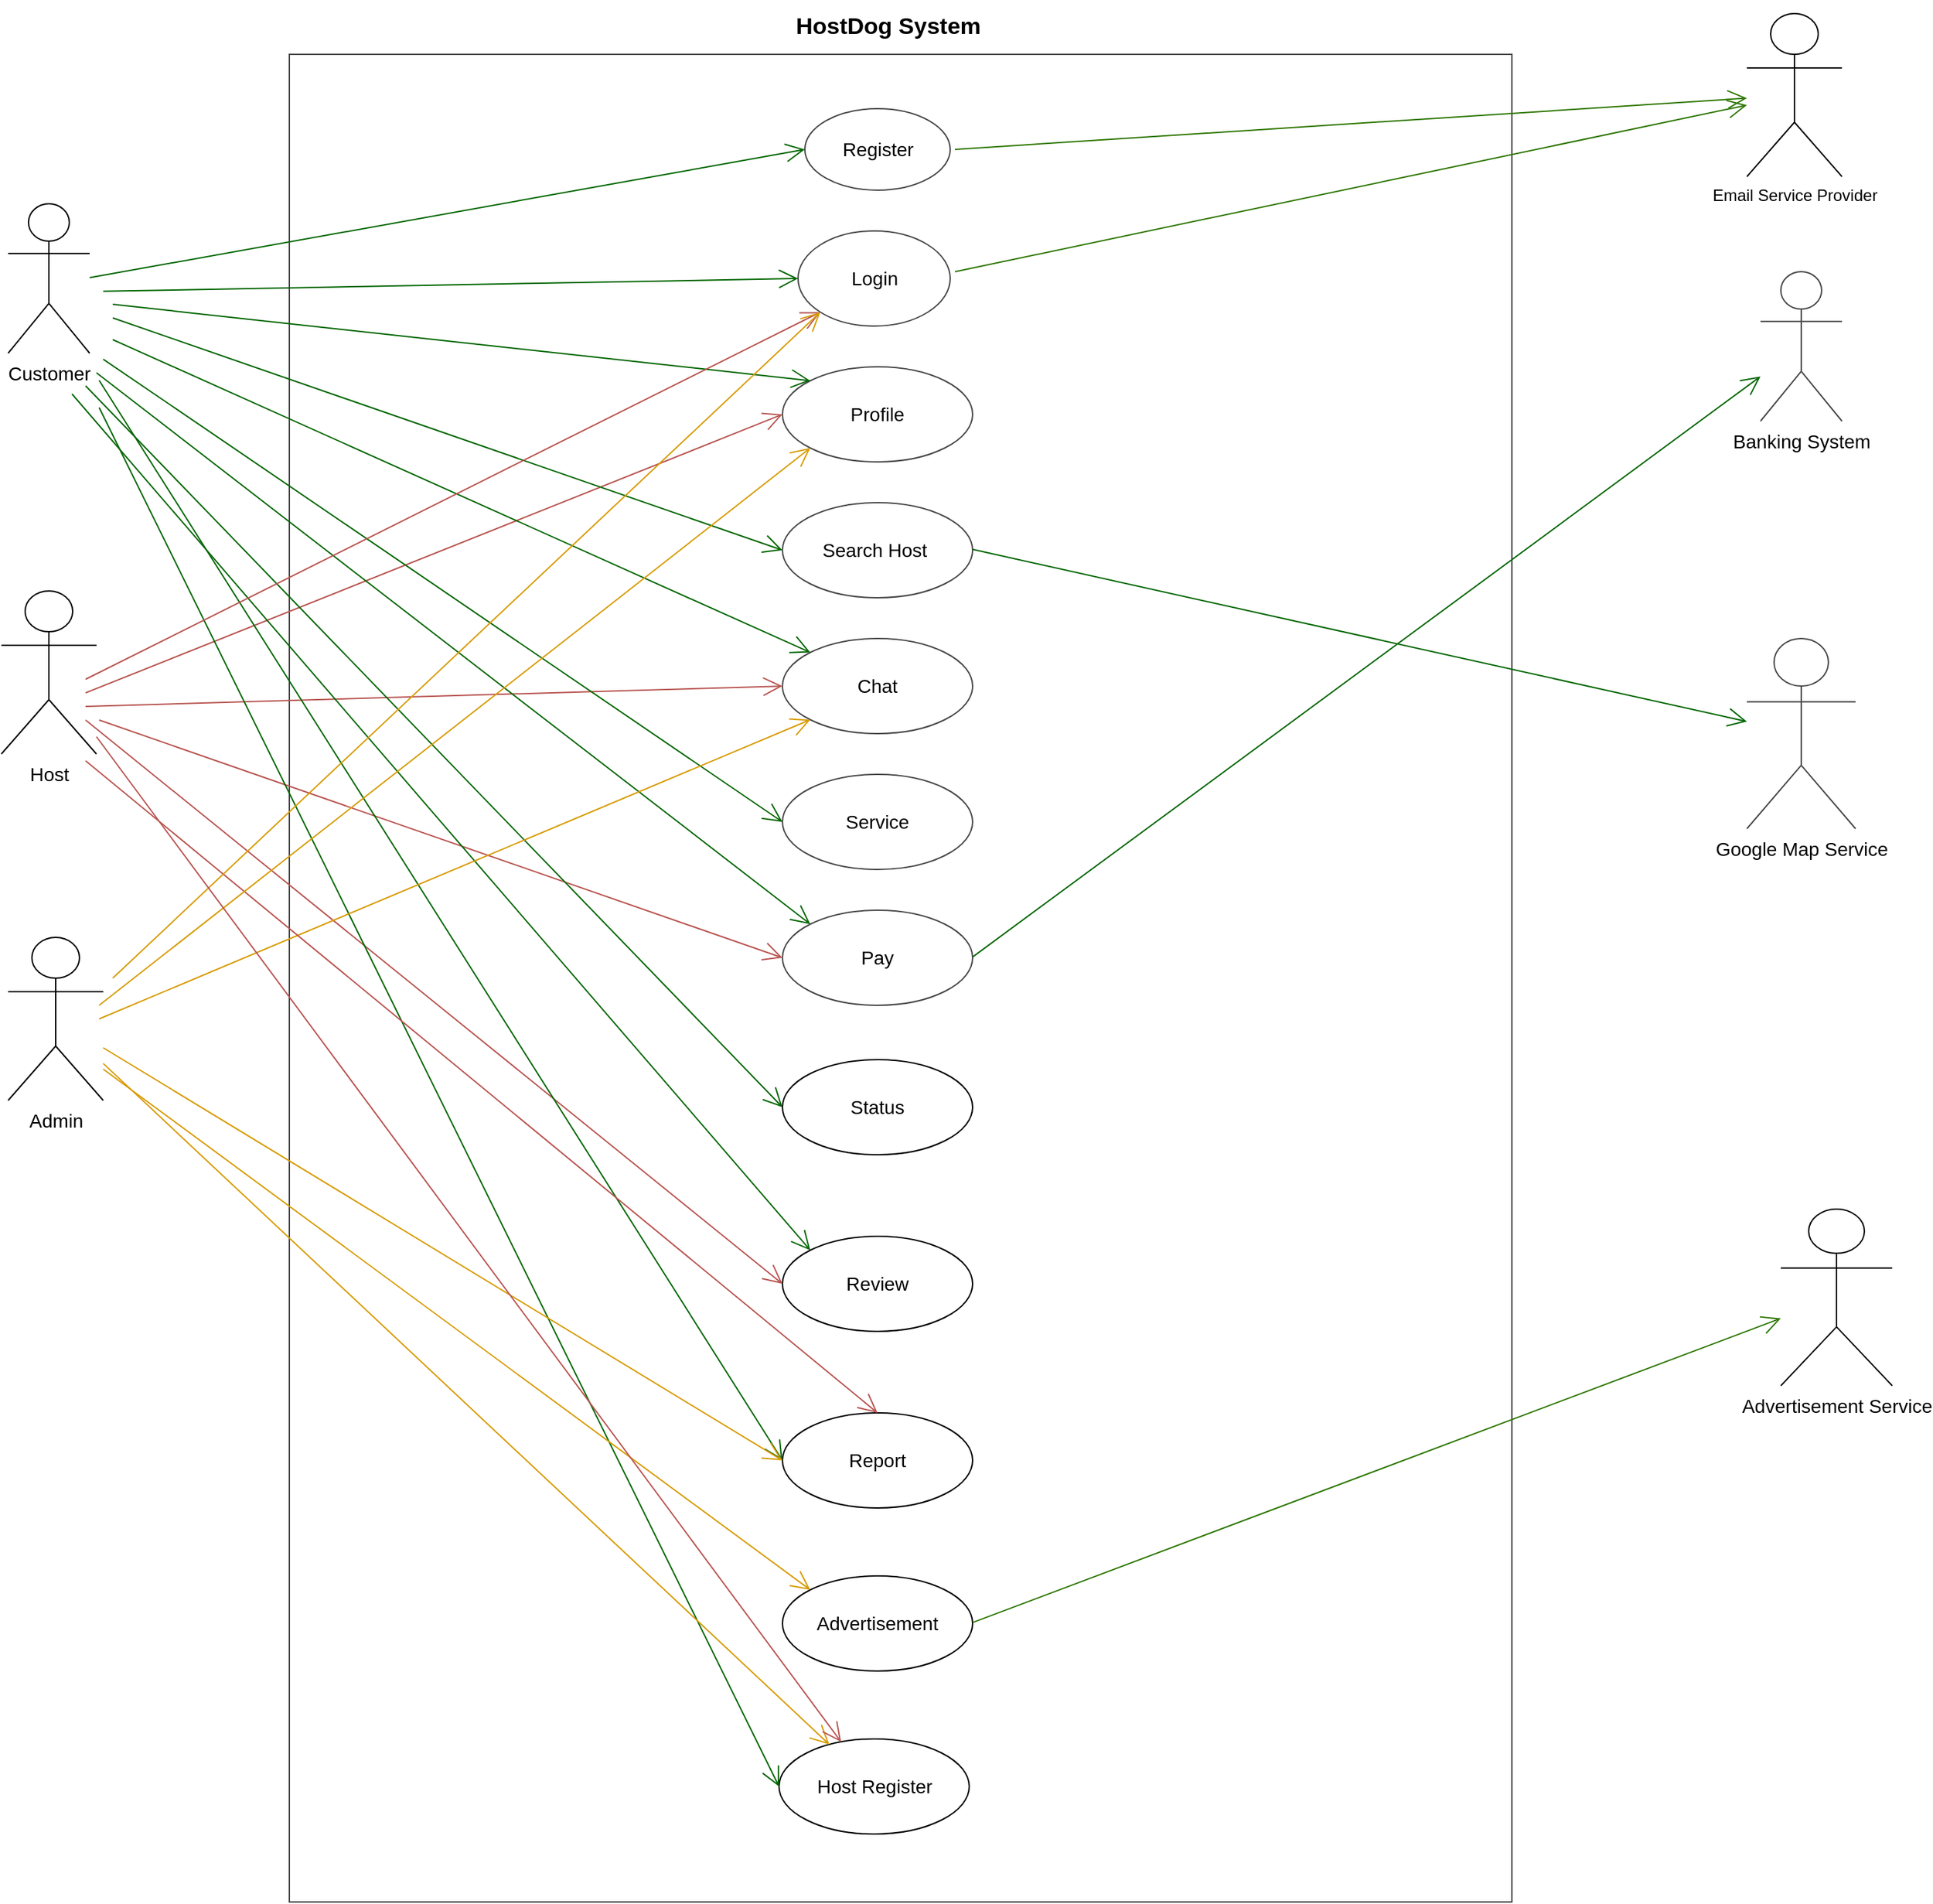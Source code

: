 <mxfile version="14.4.8" type="github" pages="2">
  <diagram id="Mexyh-QVfdH1IOvwsXVK" name="UseCaseDiagram">
    <mxGraphModel dx="2595" dy="1450" grid="1" gridSize="10" guides="1" tooltips="1" connect="1" arrows="1" fold="1" page="1" pageScale="1" pageWidth="2336" pageHeight="1654" math="0" shadow="0">
      <root>
        <mxCell id="0" />
        <mxCell id="1" parent="0" />
        <mxCell id="7seke5HGJvDBwEhgYmq8-2" value="" style="whiteSpace=wrap;html=1;strokeColor=#474747;fontSize=14;" parent="1" vertex="1">
          <mxGeometry x="700" y="80" width="900" height="1360" as="geometry" />
        </mxCell>
        <mxCell id="7seke5HGJvDBwEhgYmq8-4" value="&lt;font style=&quot;font-size: 14px;&quot;&gt;Banking System&lt;/font&gt;" style="shape=umlActor;verticalLabelPosition=bottom;verticalAlign=top;html=1;strokeColor=#474747;fontSize=14;" parent="1" vertex="1">
          <mxGeometry x="1783" y="240" width="60" height="110" as="geometry" />
        </mxCell>
        <mxCell id="7seke5HGJvDBwEhgYmq8-5" value="&lt;font style=&quot;font-size: 14px;&quot;&gt;Pay&lt;/font&gt;" style="ellipse;whiteSpace=wrap;html=1;strokeColor=#474747;fontSize=14;" parent="1" vertex="1">
          <mxGeometry x="1063" y="710" width="140" height="70" as="geometry" />
        </mxCell>
        <mxCell id="7seke5HGJvDBwEhgYmq8-10" value="&lt;font style=&quot;font-size: 14px;&quot;&gt;Register&lt;/font&gt;" style="ellipse;whiteSpace=wrap;html=1;strokeColor=#474747;fontSize=14;" vertex="1" parent="1">
          <mxGeometry x="1079.5" y="120" width="107" height="60" as="geometry" />
        </mxCell>
        <mxCell id="7seke5HGJvDBwEhgYmq8-11" value="&lt;font style=&quot;font-size: 14px;&quot;&gt;Login&lt;/font&gt;" style="ellipse;whiteSpace=wrap;html=1;strokeColor=#474747;fontSize=14;" vertex="1" parent="1">
          <mxGeometry x="1074.5" y="210" width="112" height="70" as="geometry" />
        </mxCell>
        <mxCell id="7seke5HGJvDBwEhgYmq8-12" value="Search Host&amp;nbsp;" style="ellipse;whiteSpace=wrap;html=1;strokeColor=#474747;fontSize=14;" vertex="1" parent="1">
          <mxGeometry x="1063" y="410" width="140" height="70" as="geometry" />
        </mxCell>
        <mxCell id="7seke5HGJvDBwEhgYmq8-13" value="Service" style="ellipse;whiteSpace=wrap;html=1;strokeColor=#474747;fontSize=14;" vertex="1" parent="1">
          <mxGeometry x="1063" y="610" width="140" height="70" as="geometry" />
        </mxCell>
        <mxCell id="7seke5HGJvDBwEhgYmq8-14" value="Chat" style="ellipse;whiteSpace=wrap;html=1;strokeColor=#474747;fontSize=14;" vertex="1" parent="1">
          <mxGeometry x="1063" y="510" width="140" height="70" as="geometry" />
        </mxCell>
        <mxCell id="7seke5HGJvDBwEhgYmq8-15" value="Profile" style="ellipse;whiteSpace=wrap;html=1;strokeColor=#474747;fontSize=14;" vertex="1" parent="1">
          <mxGeometry x="1063" y="310" width="140" height="70" as="geometry" />
        </mxCell>
        <mxCell id="7seke5HGJvDBwEhgYmq8-16" value="&lt;font style=&quot;font-size: 14px;&quot;&gt;Google Map Service&lt;/font&gt;" style="shape=umlActor;verticalLabelPosition=bottom;verticalAlign=top;html=1;strokeColor=#474747;fontSize=14;" vertex="1" parent="1">
          <mxGeometry x="1773" y="510" width="80" height="140" as="geometry" />
        </mxCell>
        <mxCell id="jK9EU0Y0JL07u-Nn-iWM-1" value="Status" style="ellipse;whiteSpace=wrap;html=1;fontSize=14;" vertex="1" parent="1">
          <mxGeometry x="1063" y="820" width="140" height="70" as="geometry" />
        </mxCell>
        <mxCell id="jK9EU0Y0JL07u-Nn-iWM-4" value="Review" style="ellipse;whiteSpace=wrap;html=1;fontSize=14;" vertex="1" parent="1">
          <mxGeometry x="1063" y="950" width="140" height="70" as="geometry" />
        </mxCell>
        <mxCell id="jK9EU0Y0JL07u-Nn-iWM-5" value="Report" style="ellipse;whiteSpace=wrap;html=1;fontSize=14;" vertex="1" parent="1">
          <mxGeometry x="1063" y="1080" width="140" height="70" as="geometry" />
        </mxCell>
        <mxCell id="jK9EU0Y0JL07u-Nn-iWM-6" value="Advertisement" style="ellipse;whiteSpace=wrap;html=1;fontSize=14;" vertex="1" parent="1">
          <mxGeometry x="1063" y="1200" width="140" height="70" as="geometry" />
        </mxCell>
        <mxCell id="jK9EU0Y0JL07u-Nn-iWM-7" value="Host Register" style="ellipse;whiteSpace=wrap;html=1;fontSize=14;" vertex="1" parent="1">
          <mxGeometry x="1060.5" y="1320" width="140" height="70" as="geometry" />
        </mxCell>
        <mxCell id="jK9EU0Y0JL07u-Nn-iWM-9" value="&lt;font style=&quot;font-size: 14px;&quot;&gt;Customer&lt;/font&gt;" style="shape=umlActor;verticalLabelPosition=bottom;verticalAlign=top;html=1;fontSize=14;" vertex="1" parent="1">
          <mxGeometry x="493" y="190" width="60" height="110" as="geometry" />
        </mxCell>
        <mxCell id="jK9EU0Y0JL07u-Nn-iWM-10" value="Host" style="shape=umlActor;verticalLabelPosition=bottom;verticalAlign=top;html=1;fontSize=14;" vertex="1" parent="1">
          <mxGeometry x="488" y="475" width="70" height="120" as="geometry" />
        </mxCell>
        <mxCell id="jK9EU0Y0JL07u-Nn-iWM-11" value="Admin" style="shape=umlActor;verticalLabelPosition=bottom;verticalAlign=top;html=1;fontSize=14;" vertex="1" parent="1">
          <mxGeometry x="493" y="730" width="70" height="120" as="geometry" />
        </mxCell>
        <mxCell id="jK9EU0Y0JL07u-Nn-iWM-15" value="" style="endArrow=open;endFill=1;endSize=12;html=1;fontSize=14;entryX=0;entryY=0.5;entryDx=0;entryDy=0;strokeColor=#006600;" edge="1" parent="1" target="7seke5HGJvDBwEhgYmq8-10">
          <mxGeometry width="160" relative="1" as="geometry">
            <mxPoint x="553" y="244.41" as="sourcePoint" />
            <mxPoint x="713" y="244.41" as="targetPoint" />
          </mxGeometry>
        </mxCell>
        <mxCell id="0R_Olsu7EFZOtXzp0MoQ-6" value="" style="endArrow=open;endFill=1;endSize=12;html=1;entryX=0;entryY=0.5;entryDx=0;entryDy=0;fillColor=#f8cecc;strokeColor=#b85450;" edge="1" parent="1" target="7seke5HGJvDBwEhgYmq8-15">
          <mxGeometry width="160" relative="1" as="geometry">
            <mxPoint x="550" y="550" as="sourcePoint" />
            <mxPoint x="628" y="560" as="targetPoint" />
          </mxGeometry>
        </mxCell>
        <mxCell id="jK9EU0Y0JL07u-Nn-iWM-16" value="" style="endArrow=open;endFill=1;endSize=12;html=1;fontSize=14;entryX=0;entryY=0.5;entryDx=0;entryDy=0;strokeColor=#006600;" edge="1" parent="1" target="7seke5HGJvDBwEhgYmq8-11">
          <mxGeometry width="160" relative="1" as="geometry">
            <mxPoint x="563" y="254.41" as="sourcePoint" />
            <mxPoint x="1089.5" y="160" as="targetPoint" />
          </mxGeometry>
        </mxCell>
        <mxCell id="0R_Olsu7EFZOtXzp0MoQ-7" value="" style="endArrow=open;endFill=1;endSize=12;html=1;entryX=0;entryY=0.5;entryDx=0;entryDy=0;fillColor=#f8cecc;strokeColor=#b85450;" edge="1" parent="1" target="7seke5HGJvDBwEhgYmq8-14">
          <mxGeometry width="160" relative="1" as="geometry">
            <mxPoint x="550" y="560" as="sourcePoint" />
            <mxPoint x="710" y="560" as="targetPoint" />
          </mxGeometry>
        </mxCell>
        <mxCell id="jK9EU0Y0JL07u-Nn-iWM-17" value="" style="endArrow=open;endFill=1;endSize=12;html=1;fontSize=14;entryX=0;entryY=0;entryDx=0;entryDy=0;strokeColor=#006600;" edge="1" parent="1" target="7seke5HGJvDBwEhgYmq8-15">
          <mxGeometry width="160" relative="1" as="geometry">
            <mxPoint x="570" y="264" as="sourcePoint" />
            <mxPoint x="1099.5" y="170" as="targetPoint" />
          </mxGeometry>
        </mxCell>
        <mxCell id="jK9EU0Y0JL07u-Nn-iWM-18" value="" style="endArrow=open;endFill=1;endSize=12;html=1;fontSize=14;entryX=0;entryY=0.5;entryDx=0;entryDy=0;strokeColor=#006600;" edge="1" parent="1" target="7seke5HGJvDBwEhgYmq8-12">
          <mxGeometry width="160" relative="1" as="geometry">
            <mxPoint x="570" y="274" as="sourcePoint" />
            <mxPoint x="1109.5" y="180" as="targetPoint" />
          </mxGeometry>
        </mxCell>
        <mxCell id="jK9EU0Y0JL07u-Nn-iWM-19" value="" style="endArrow=open;endFill=1;endSize=12;html=1;fontSize=14;entryX=0;entryY=0;entryDx=0;entryDy=0;strokeColor=#006600;" edge="1" parent="1" target="7seke5HGJvDBwEhgYmq8-14">
          <mxGeometry width="160" relative="1" as="geometry">
            <mxPoint x="570" y="290" as="sourcePoint" />
            <mxPoint x="1119.5" y="190" as="targetPoint" />
          </mxGeometry>
        </mxCell>
        <mxCell id="jK9EU0Y0JL07u-Nn-iWM-20" value="" style="endArrow=open;endFill=1;endSize=12;html=1;fontSize=14;entryX=0;entryY=0.5;entryDx=0;entryDy=0;strokeColor=#006600;" edge="1" parent="1" target="7seke5HGJvDBwEhgYmq8-13">
          <mxGeometry width="160" relative="1" as="geometry">
            <mxPoint x="563" y="304.41" as="sourcePoint" />
            <mxPoint x="1089.5" y="210" as="targetPoint" />
          </mxGeometry>
        </mxCell>
        <mxCell id="0R_Olsu7EFZOtXzp0MoQ-8" value="" style="endArrow=open;endFill=1;endSize=12;html=1;entryX=0;entryY=0.5;entryDx=0;entryDy=0;fillColor=#f8cecc;strokeColor=#b85450;" edge="1" parent="1" target="jK9EU0Y0JL07u-Nn-iWM-4">
          <mxGeometry width="160" relative="1" as="geometry">
            <mxPoint x="550" y="570" as="sourcePoint" />
            <mxPoint x="710" y="570" as="targetPoint" />
          </mxGeometry>
        </mxCell>
        <mxCell id="0R_Olsu7EFZOtXzp0MoQ-9" value="" style="endArrow=open;endFill=1;endSize=12;html=1;entryX=0;entryY=0.5;entryDx=0;entryDy=0;fillColor=#f8cecc;strokeColor=#b85450;" edge="1" parent="1" target="7seke5HGJvDBwEhgYmq8-5">
          <mxGeometry width="160" relative="1" as="geometry">
            <mxPoint x="560" y="570" as="sourcePoint" />
            <mxPoint x="720" y="570" as="targetPoint" />
          </mxGeometry>
        </mxCell>
        <mxCell id="jK9EU0Y0JL07u-Nn-iWM-21" value="" style="endArrow=open;endFill=1;endSize=12;html=1;fontSize=14;entryX=0;entryY=0;entryDx=0;entryDy=0;strokeColor=#006600;" edge="1" parent="1" target="7seke5HGJvDBwEhgYmq8-5">
          <mxGeometry width="160" relative="1" as="geometry">
            <mxPoint x="558" y="314.41" as="sourcePoint" />
            <mxPoint x="1084.5" y="220" as="targetPoint" />
          </mxGeometry>
        </mxCell>
        <mxCell id="jK9EU0Y0JL07u-Nn-iWM-22" value="" style="endArrow=open;endFill=1;endSize=12;html=1;fontSize=14;entryX=0;entryY=0.5;entryDx=0;entryDy=0;strokeColor=#006600;" edge="1" parent="1" target="jK9EU0Y0JL07u-Nn-iWM-1">
          <mxGeometry width="160" relative="1" as="geometry">
            <mxPoint x="550" y="324" as="sourcePoint" />
            <mxPoint x="1073" y="755.0" as="targetPoint" />
          </mxGeometry>
        </mxCell>
        <mxCell id="jK9EU0Y0JL07u-Nn-iWM-23" value="" style="endArrow=open;endFill=1;endSize=12;html=1;fontSize=14;entryX=0;entryY=0;entryDx=0;entryDy=0;strokeColor=#006600;" edge="1" parent="1" target="jK9EU0Y0JL07u-Nn-iWM-4">
          <mxGeometry width="160" relative="1" as="geometry">
            <mxPoint x="540" y="330" as="sourcePoint" />
            <mxPoint x="1073" y="865.0" as="targetPoint" />
          </mxGeometry>
        </mxCell>
        <mxCell id="jK9EU0Y0JL07u-Nn-iWM-24" value="" style="endArrow=open;endFill=1;endSize=12;html=1;fontSize=14;entryX=0;entryY=0.5;entryDx=0;entryDy=0;strokeColor=#006600;" edge="1" parent="1" target="jK9EU0Y0JL07u-Nn-iWM-5">
          <mxGeometry width="160" relative="1" as="geometry">
            <mxPoint x="560" y="320" as="sourcePoint" />
            <mxPoint x="1083" y="875.0" as="targetPoint" />
          </mxGeometry>
        </mxCell>
        <mxCell id="jK9EU0Y0JL07u-Nn-iWM-26" value="" style="endArrow=open;endFill=1;endSize=12;html=1;fontSize=14;entryX=0;entryY=0.5;entryDx=0;entryDy=0;strokeColor=#006600;" edge="1" parent="1" target="jK9EU0Y0JL07u-Nn-iWM-7">
          <mxGeometry width="160" relative="1" as="geometry">
            <mxPoint x="560" y="340" as="sourcePoint" />
            <mxPoint x="1103" y="895.0" as="targetPoint" />
          </mxGeometry>
        </mxCell>
        <mxCell id="PkpVMLmQylYjBKygu8ZR-4" value="" style="endArrow=open;endFill=1;endSize=12;html=1;fontSize=14;fillColor=#ffe6cc;strokeColor=#d79b00;" edge="1" parent="1" source="jK9EU0Y0JL07u-Nn-iWM-11" target="jK9EU0Y0JL07u-Nn-iWM-7">
          <mxGeometry width="160" relative="1" as="geometry">
            <mxPoint x="563" y="910.002" as="sourcePoint" />
            <mxPoint x="1063" y="1213.74" as="targetPoint" />
          </mxGeometry>
        </mxCell>
        <mxCell id="jK9EU0Y0JL07u-Nn-iWM-27" value="" style="endArrow=open;endFill=1;endSize=12;html=1;fontSize=14;strokeColor=#006600;" edge="1" parent="1" target="7seke5HGJvDBwEhgYmq8-4">
          <mxGeometry width="160" relative="1" as="geometry">
            <mxPoint x="1203" y="744.41" as="sourcePoint" />
            <mxPoint x="1363" y="744.41" as="targetPoint" />
          </mxGeometry>
        </mxCell>
        <mxCell id="PkpVMLmQylYjBKygu8ZR-3" value="" style="endArrow=open;endFill=1;endSize=12;html=1;fontSize=14;entryX=0;entryY=0.5;entryDx=0;entryDy=0;fillColor=#ffe6cc;strokeColor=#d79b00;" edge="1" parent="1" source="jK9EU0Y0JL07u-Nn-iWM-11" target="jK9EU0Y0JL07u-Nn-iWM-5">
          <mxGeometry width="160" relative="1" as="geometry">
            <mxPoint x="630" y="840" as="sourcePoint" />
            <mxPoint x="1033" y="1070.59" as="targetPoint" />
          </mxGeometry>
        </mxCell>
        <mxCell id="jK9EU0Y0JL07u-Nn-iWM-28" value="" style="endArrow=open;endFill=1;endSize=12;html=1;fontSize=14;strokeColor=#006600;" edge="1" parent="1" target="7seke5HGJvDBwEhgYmq8-16">
          <mxGeometry width="160" relative="1" as="geometry">
            <mxPoint x="1203" y="444.41" as="sourcePoint" />
            <mxPoint x="1363" y="444.41" as="targetPoint" />
          </mxGeometry>
        </mxCell>
        <mxCell id="0R_Olsu7EFZOtXzp0MoQ-10" value="" style="endArrow=open;endFill=1;endSize=12;html=1;entryX=0;entryY=1;entryDx=0;entryDy=0;fillColor=#f8cecc;strokeColor=#b85450;" edge="1" parent="1" target="7seke5HGJvDBwEhgYmq8-11">
          <mxGeometry width="160" relative="1" as="geometry">
            <mxPoint x="550" y="540" as="sourcePoint" />
            <mxPoint x="710" y="540" as="targetPoint" />
          </mxGeometry>
        </mxCell>
        <mxCell id="jK9EU0Y0JL07u-Nn-iWM-30" value="" style="endArrow=open;endFill=1;endSize=12;html=1;fontSize=14;entryX=0;entryY=0;entryDx=0;entryDy=0;fillColor=#ffe6cc;strokeColor=#d79b00;" edge="1" parent="1" target="jK9EU0Y0JL07u-Nn-iWM-6">
          <mxGeometry width="160" relative="1" as="geometry">
            <mxPoint x="563" y="827.0" as="sourcePoint" />
            <mxPoint x="1085.21" y="1106.426" as="targetPoint" />
          </mxGeometry>
        </mxCell>
        <mxCell id="0R_Olsu7EFZOtXzp0MoQ-11" value="" style="endArrow=open;endFill=1;endSize=12;html=1;entryX=0;entryY=1;entryDx=0;entryDy=0;fillColor=#ffe6cc;strokeColor=#d79b00;" edge="1" parent="1" target="7seke5HGJvDBwEhgYmq8-14">
          <mxGeometry width="160" relative="1" as="geometry">
            <mxPoint x="560" y="790" as="sourcePoint" />
            <mxPoint x="720" y="790" as="targetPoint" />
          </mxGeometry>
        </mxCell>
        <mxCell id="0R_Olsu7EFZOtXzp0MoQ-12" value="" style="endArrow=open;endFill=1;endSize=12;html=1;entryX=0.5;entryY=0;entryDx=0;entryDy=0;fillColor=#f8cecc;strokeColor=#b85450;" edge="1" parent="1" target="jK9EU0Y0JL07u-Nn-iWM-5">
          <mxGeometry width="160" relative="1" as="geometry">
            <mxPoint x="550" y="600" as="sourcePoint" />
            <mxPoint x="710" y="600" as="targetPoint" />
          </mxGeometry>
        </mxCell>
        <mxCell id="zLv4j2PLIOaYH048e3H3-1" value="Advertisement Service" style="shape=umlActor;verticalLabelPosition=bottom;verticalAlign=top;html=1;fontSize=14;" vertex="1" parent="1">
          <mxGeometry x="1798" y="930" width="82" height="130" as="geometry" />
        </mxCell>
        <mxCell id="0R_Olsu7EFZOtXzp0MoQ-13" value="" style="endArrow=open;endFill=1;endSize=12;html=1;entryX=0;entryY=1;entryDx=0;entryDy=0;fillColor=#ffe6cc;strokeColor=#d79b00;" edge="1" parent="1" target="7seke5HGJvDBwEhgYmq8-15">
          <mxGeometry width="160" relative="1" as="geometry">
            <mxPoint x="560" y="780" as="sourcePoint" />
            <mxPoint x="720" y="780" as="targetPoint" />
          </mxGeometry>
        </mxCell>
        <mxCell id="zLv4j2PLIOaYH048e3H3-2" value="" style="endArrow=open;endFill=1;endSize=12;html=1;fontSize=14;fillColor=#60a917;strokeColor=#2D7600;" edge="1" parent="1" target="zLv4j2PLIOaYH048e3H3-1">
          <mxGeometry width="160" relative="1" as="geometry">
            <mxPoint x="1203" y="1234.29" as="sourcePoint" />
            <mxPoint x="1363" y="1234.29" as="targetPoint" />
          </mxGeometry>
        </mxCell>
        <mxCell id="0R_Olsu7EFZOtXzp0MoQ-14" value="" style="endArrow=open;endFill=1;endSize=12;html=1;entryX=0;entryY=1;entryDx=0;entryDy=0;fillColor=#ffe6cc;strokeColor=#d79b00;" edge="1" parent="1" target="7seke5HGJvDBwEhgYmq8-11">
          <mxGeometry width="160" relative="1" as="geometry">
            <mxPoint x="570" y="760" as="sourcePoint" />
            <mxPoint x="730" y="760" as="targetPoint" />
          </mxGeometry>
        </mxCell>
        <mxCell id="PkpVMLmQylYjBKygu8ZR-9" value="" style="endArrow=open;endFill=1;endSize=12;html=1;fillColor=#f8cecc;strokeColor=#b85450;" edge="1" parent="1" source="jK9EU0Y0JL07u-Nn-iWM-10" target="jK9EU0Y0JL07u-Nn-iWM-7">
          <mxGeometry width="160" relative="1" as="geometry">
            <mxPoint x="520" y="630" as="sourcePoint" />
            <mxPoint x="1033" y="1045" as="targetPoint" />
          </mxGeometry>
        </mxCell>
        <mxCell id="0R_Olsu7EFZOtXzp0MoQ-17" value="&lt;b&gt;&lt;font style=&quot;font-size: 17px&quot;&gt;HostDog System&lt;/font&gt;&lt;/b&gt;" style="text;html=1;strokeColor=none;fillColor=none;align=center;verticalAlign=middle;whiteSpace=wrap;rounded=0;" vertex="1" parent="1">
          <mxGeometry x="1021" y="40" width="240" height="40" as="geometry" />
        </mxCell>
        <mxCell id="9mJcldZ9zjyjIcuI8sHg-1" value="Email Service Provider" style="shape=umlActor;verticalLabelPosition=bottom;verticalAlign=top;html=1;" vertex="1" parent="1">
          <mxGeometry x="1773" y="50" width="70" height="120" as="geometry" />
        </mxCell>
        <mxCell id="9mJcldZ9zjyjIcuI8sHg-3" value="" style="endArrow=open;endFill=1;endSize=12;html=1;fillColor=#60a917;strokeColor=#2D7600;" edge="1" parent="1" target="9mJcldZ9zjyjIcuI8sHg-1">
          <mxGeometry width="160" relative="1" as="geometry">
            <mxPoint x="1190" y="150" as="sourcePoint" />
            <mxPoint x="1350" y="150" as="targetPoint" />
          </mxGeometry>
        </mxCell>
        <mxCell id="9mJcldZ9zjyjIcuI8sHg-4" value="" style="endArrow=open;endFill=1;endSize=12;html=1;fillColor=#60a917;strokeColor=#2D7600;" edge="1" parent="1" target="9mJcldZ9zjyjIcuI8sHg-1">
          <mxGeometry width="160" relative="1" as="geometry">
            <mxPoint x="1190" y="240" as="sourcePoint" />
            <mxPoint x="1350" y="240" as="targetPoint" />
          </mxGeometry>
        </mxCell>
      </root>
    </mxGraphModel>
  </diagram>
  <diagram id="kon6Zenmqw-0LFxZehq8" name="CollaborationDiagram">
    <mxGraphModel grid="1" gridSize="10" guides="1" tooltips="1" connect="1" arrows="1" page="1" fold="1" pageScale="1" pageWidth="1654" pageHeight="1169" math="0" shadow="0">
      <root>
        <mxCell id="cA1usiHI4Ry-v-ok0yh2-0" />
        <mxCell id="cA1usiHI4Ry-v-ok0yh2-1" parent="cA1usiHI4Ry-v-ok0yh2-0" />
        <mxCell id="hT7dHTsYhGbZ_ECYWviY-1" style="edgeStyle=orthogonalEdgeStyle;rounded=0;orthogonalLoop=1;jettySize=auto;html=1;entryX=0;entryY=0.5;entryDx=0;entryDy=0;" edge="1" parent="cA1usiHI4Ry-v-ok0yh2-1" source="vVb3NQOuNb0TC9THoUii-0" target="hT7dHTsYhGbZ_ECYWviY-0">
          <mxGeometry relative="1" as="geometry" />
        </mxCell>
        <mxCell id="vVb3NQOuNb0TC9THoUii-0" value="&lt;font style=&quot;font-size: 14px;&quot;&gt;Customer&lt;/font&gt;" style="shape=umlActor;verticalLabelPosition=bottom;verticalAlign=top;html=1;fontSize=14;" vertex="1" parent="cA1usiHI4Ry-v-ok0yh2-1">
          <mxGeometry x="130" y="20" width="60" height="110" as="geometry" />
        </mxCell>
        <mxCell id="Qlz9cl2_w5BcEz7_zVPJ-0" value="RegisterForm" style="shape=umlBoundary;whiteSpace=wrap;html=1;" vertex="1" parent="cA1usiHI4Ry-v-ok0yh2-1">
          <mxGeometry x="414" y="250" width="140" height="110" as="geometry" />
        </mxCell>
        <mxCell id="Qlz9cl2_w5BcEz7_zVPJ-1" value="RegisterController" style="ellipse;shape=umlControl;whiteSpace=wrap;html=1;" vertex="1" parent="cA1usiHI4Ry-v-ok0yh2-1">
          <mxGeometry x="720" y="280" width="116" height="130" as="geometry" />
        </mxCell>
        <mxCell id="3HvZLthq94q8G1NZ67yi-3" style="edgeStyle=orthogonalEdgeStyle;rounded=0;orthogonalLoop=1;jettySize=auto;html=1;" edge="1" parent="cA1usiHI4Ry-v-ok0yh2-1" source="hT7dHTsYhGbZ_ECYWviY-0">
          <mxGeometry relative="1" as="geometry">
            <mxPoint x="1210" y="75" as="targetPoint" />
          </mxGeometry>
        </mxCell>
        <mxCell id="hT7dHTsYhGbZ_ECYWviY-0" value="Register" style="ellipse;whiteSpace=wrap;html=1;" vertex="1" parent="cA1usiHI4Ry-v-ok0yh2-1">
          <mxGeometry x="640" y="40" width="140" height="70" as="geometry" />
        </mxCell>
        <mxCell id="Qlz9cl2_w5BcEz7_zVPJ-3" value="Account" style="ellipse;shape=umlEntity;whiteSpace=wrap;html=1;" vertex="1" parent="cA1usiHI4Ry-v-ok0yh2-1">
          <mxGeometry x="850" y="515" width="110" height="120" as="geometry" />
        </mxCell>
        <mxCell id="3HvZLthq94q8G1NZ67yi-0" value="Entity Object" style="ellipse;shape=umlEntity;whiteSpace=wrap;html=1;" vertex="1" parent="cA1usiHI4Ry-v-ok0yh2-1">
          <mxGeometry x="450" y="520" width="110" height="110" as="geometry" />
        </mxCell>
        <mxCell id="3HvZLthq94q8G1NZ67yi-1" value="&lt;font style=&quot;font-size: 14px;&quot;&gt;Customer&lt;/font&gt;" style="shape=umlActor;verticalLabelPosition=bottom;verticalAlign=top;html=1;fontSize=14;" vertex="1" parent="cA1usiHI4Ry-v-ok0yh2-1">
          <mxGeometry x="130" y="240" width="60" height="110" as="geometry" />
        </mxCell>
        <mxCell id="3HvZLthq94q8G1NZ67yi-2" value="Email Service Provider" style="shape=umlActor;verticalLabelPosition=bottom;verticalAlign=top;html=1;" vertex="1" parent="cA1usiHI4Ry-v-ok0yh2-1">
          <mxGeometry x="1210" y="40" width="30" height="60" as="geometry" />
        </mxCell>
        <mxCell id="hu-85MAL2ENkbZeGFaKE-0" value="Boundary Object" style="shape=umlBoundary;whiteSpace=wrap;html=1;" vertex="1" parent="cA1usiHI4Ry-v-ok0yh2-1">
          <mxGeometry x="1080" y="252.5" width="130" height="105" as="geometry" />
        </mxCell>
        <mxCell id="hu-85MAL2ENkbZeGFaKE-1" value="" style="endArrow=open;endFill=1;endSize=12;html=1;entryX=-0.026;entryY=0.562;entryDx=0;entryDy=0;entryPerimeter=0;" edge="1" parent="cA1usiHI4Ry-v-ok0yh2-1" target="Qlz9cl2_w5BcEz7_zVPJ-1">
          <mxGeometry width="160" relative="1" as="geometry">
            <mxPoint x="450" y="304.5" as="sourcePoint" />
            <mxPoint x="610" y="304.5" as="targetPoint" />
          </mxGeometry>
        </mxCell>
        <mxCell id="hu-85MAL2ENkbZeGFaKE-2" value="" style="endArrow=open;endFill=1;endSize=12;html=1;entryX=-0.031;entryY=0.519;entryDx=0;entryDy=0;entryPerimeter=0;" edge="1" parent="cA1usiHI4Ry-v-ok0yh2-1" target="hu-85MAL2ENkbZeGFaKE-0">
          <mxGeometry width="160" relative="1" as="geometry">
            <mxPoint x="836" y="357.5" as="sourcePoint" />
            <mxPoint x="996" y="357.5" as="targetPoint" />
          </mxGeometry>
        </mxCell>
        <mxCell id="hu-85MAL2ENkbZeGFaKE-3" value="" style="endArrow=open;endFill=1;endSize=12;html=1;entryX=-0.029;entryY=0.518;entryDx=0;entryDy=0;entryPerimeter=0;" edge="1" parent="cA1usiHI4Ry-v-ok0yh2-1" target="Qlz9cl2_w5BcEz7_zVPJ-0">
          <mxGeometry width="160" relative="1" as="geometry">
            <mxPoint x="120" y="304.5" as="sourcePoint" />
            <mxPoint x="280" y="304.5" as="targetPoint" />
          </mxGeometry>
        </mxCell>
      </root>
    </mxGraphModel>
  </diagram>
</mxfile>
